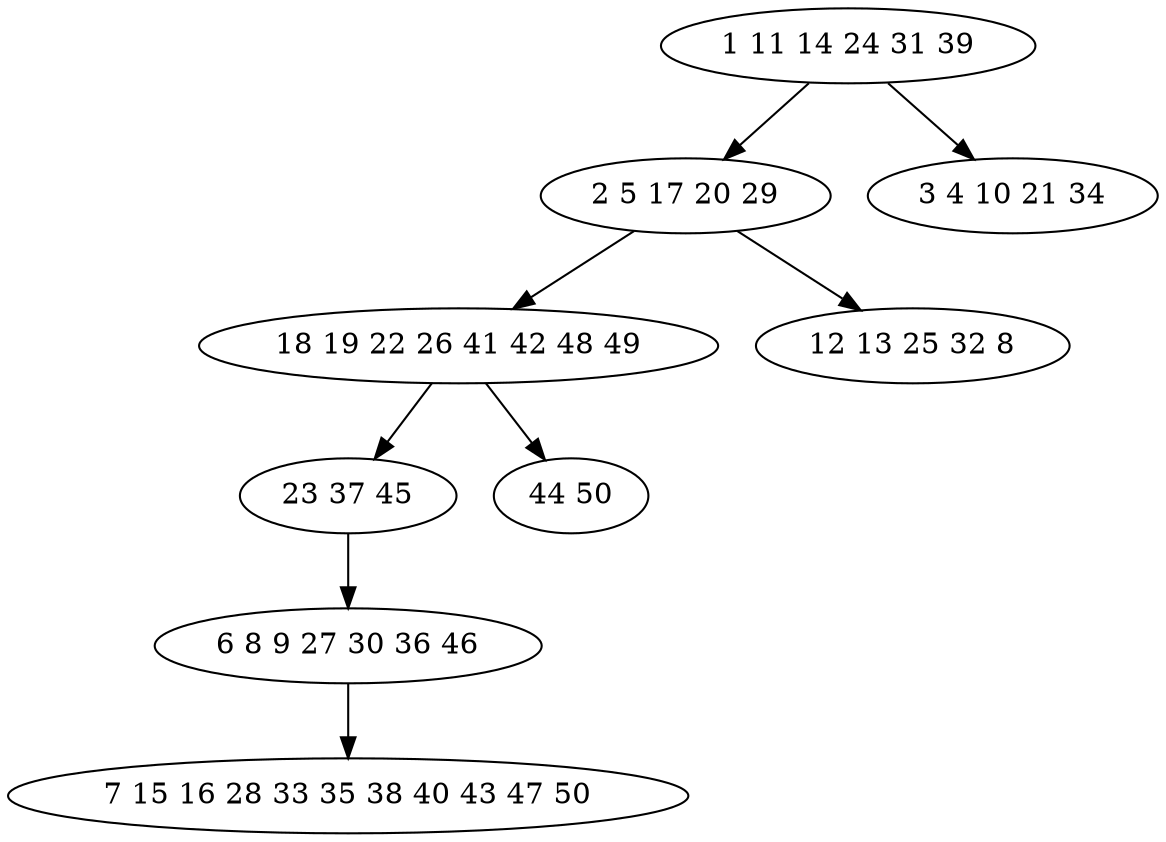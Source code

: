 digraph true_tree {
	"0" -> "1"
	"1" -> "2"
	"2" -> "3"
	"2" -> "4"
	"0" -> "5"
	"1" -> "6"
	"3" -> "7"
	"7" -> "8"
	"0" [label="1 11 14 24 31 39"];
	"1" [label="2 5 17 20 29"];
	"2" [label="18 19 22 26 41 42 48 49"];
	"3" [label="23 37 45"];
	"4" [label="44 50"];
	"5" [label="3 4 10 21 34"];
	"6" [label="12 13 25 32 8"];
	"7" [label="6 8 9 27 30 36 46"];
	"8" [label="7 15 16 28 33 35 38 40 43 47 50"];
}
